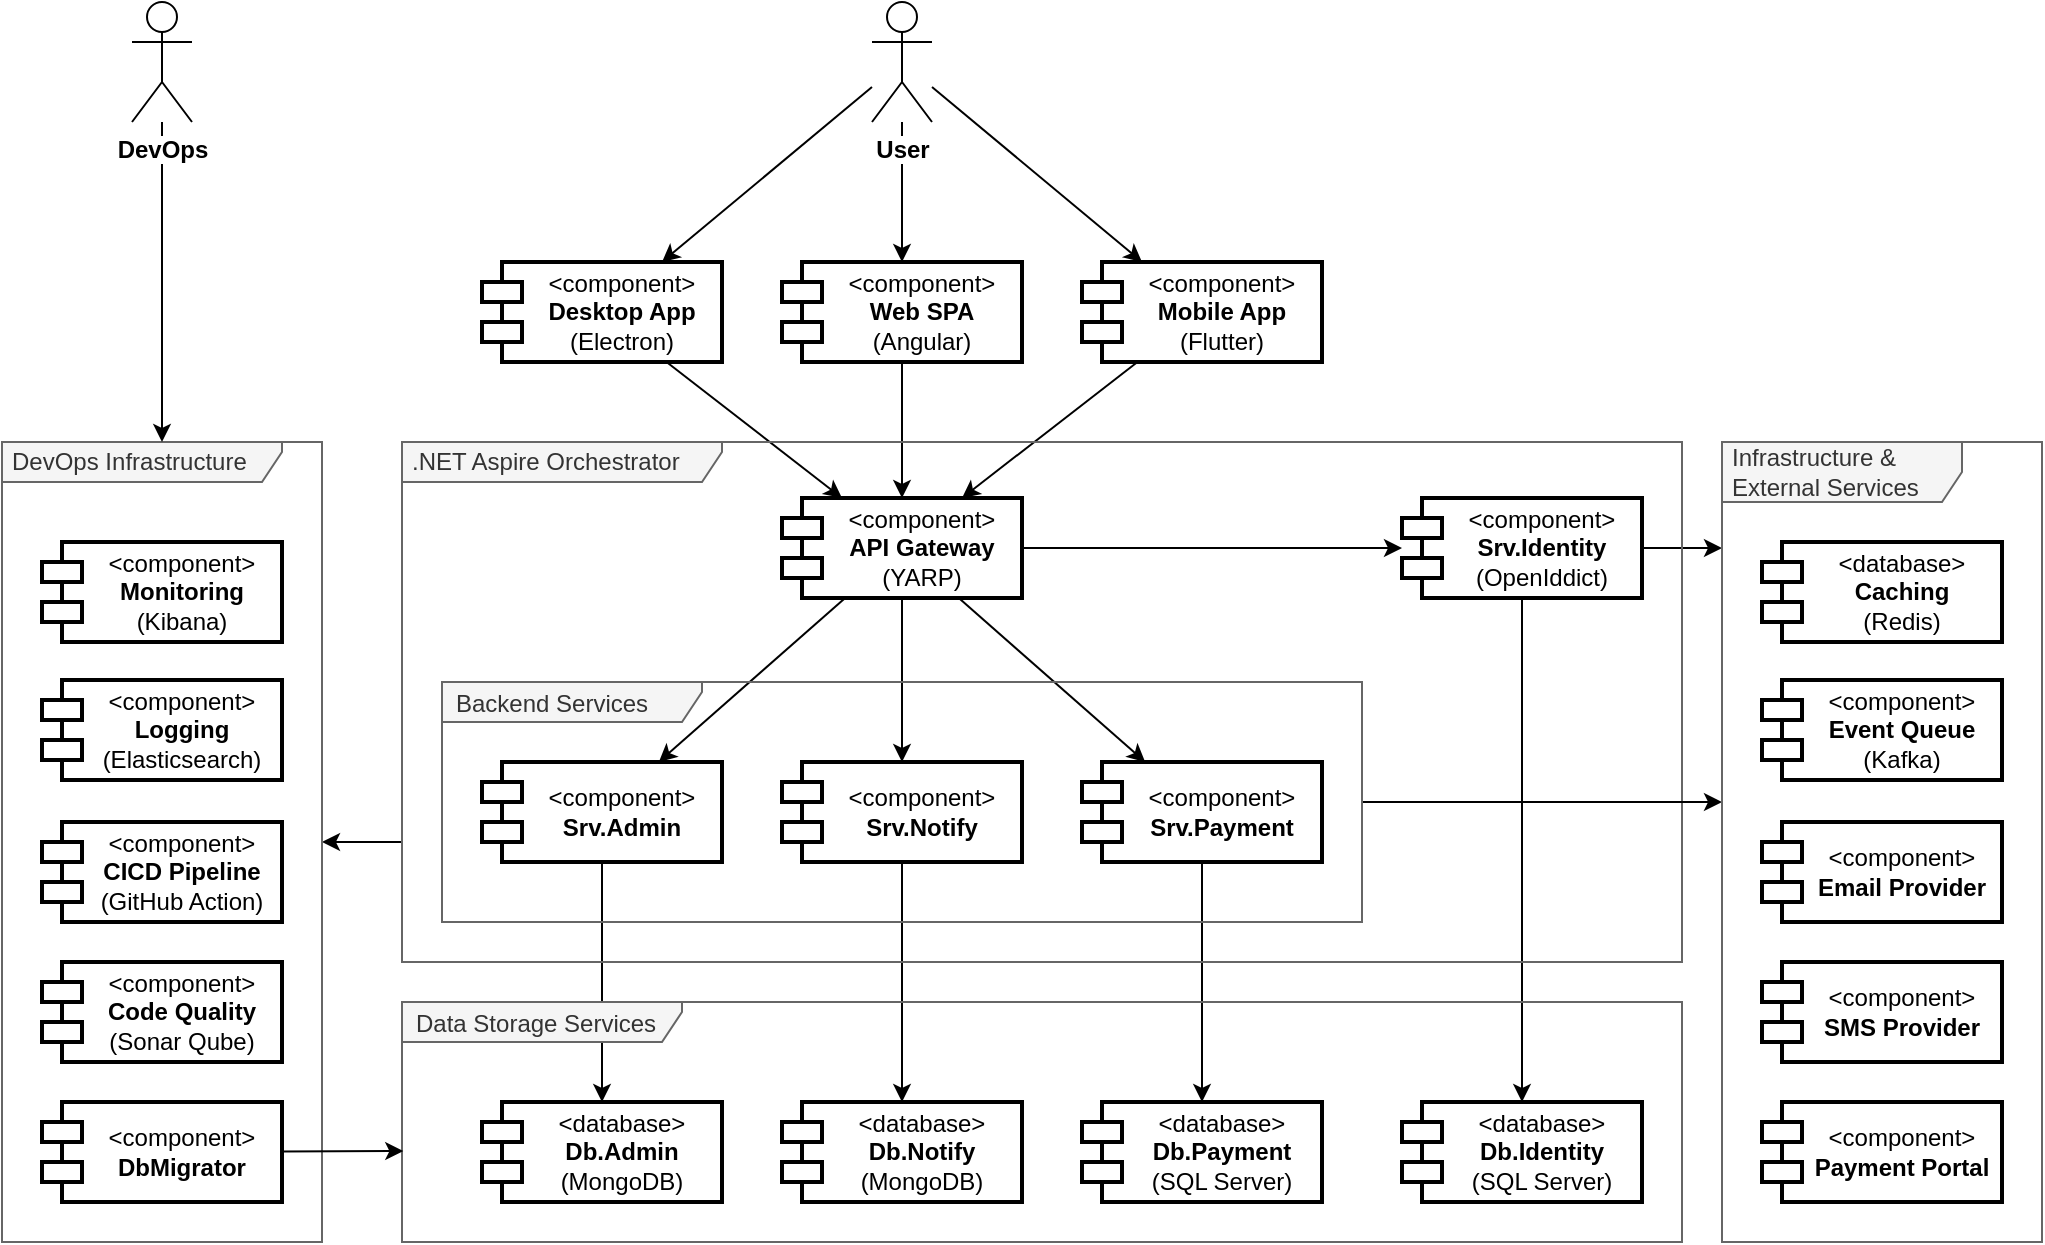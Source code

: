 <mxfile version="26.2.2">
  <diagram id="QDmd8LrB_lxBOB0TvEm6" name="UML Components">
    <mxGraphModel dx="1474" dy="856" grid="1" gridSize="10" guides="1" tooltips="1" connect="1" arrows="1" fold="1" page="1" pageScale="1" pageWidth="1169" pageHeight="827" math="0" shadow="0">
      <root>
        <mxCell id="0" />
        <mxCell id="1" parent="0" />
        <mxCell id="H-qkVdVbfqo9zfunlF1C-18" style="rounded=0;orthogonalLoop=1;jettySize=auto;html=1;" parent="1" source="P-aU9f7QzkivExIBkgLr-115" target="P-aU9f7QzkivExIBkgLr-131" edge="1">
          <mxGeometry relative="1" as="geometry" />
        </mxCell>
        <mxCell id="H-qkVdVbfqo9zfunlF1C-19" style="edgeStyle=orthogonalEdgeStyle;rounded=0;orthogonalLoop=1;jettySize=auto;html=1;" parent="1" source="P-aU9f7QzkivExIBkgLr-115" target="P-aU9f7QzkivExIBkgLr-129" edge="1">
          <mxGeometry relative="1" as="geometry" />
        </mxCell>
        <mxCell id="H-qkVdVbfqo9zfunlF1C-20" style="rounded=0;orthogonalLoop=1;jettySize=auto;html=1;" parent="1" source="P-aU9f7QzkivExIBkgLr-115" target="P-aU9f7QzkivExIBkgLr-130" edge="1">
          <mxGeometry relative="1" as="geometry" />
        </mxCell>
        <mxCell id="H-qkVdVbfqo9zfunlF1C-3" style="edgeStyle=orthogonalEdgeStyle;rounded=0;orthogonalLoop=1;jettySize=auto;html=1;" parent="1" source="P-aU9f7QzkivExIBkgLr-122" target="H-qkVdVbfqo9zfunlF1C-2" edge="1">
          <mxGeometry relative="1" as="geometry" />
        </mxCell>
        <mxCell id="H-qkVdVbfqo9zfunlF1C-11" style="edgeStyle=orthogonalEdgeStyle;rounded=0;orthogonalLoop=1;jettySize=auto;html=1;" parent="1" source="P-aU9f7QzkivExIBkgLr-122" target="H-qkVdVbfqo9zfunlF1C-9" edge="1">
          <mxGeometry relative="1" as="geometry">
            <Array as="points">
              <mxPoint x="870" y="413" />
              <mxPoint x="870" y="413" />
            </Array>
          </mxGeometry>
        </mxCell>
        <mxCell id="P-aU9f7QzkivExIBkgLr-122" value="&lt;div&gt;&amp;lt;component&amp;gt;&lt;/div&gt;&lt;b&gt;Srv.Identity&lt;/b&gt;&lt;div&gt;(OpenIddict)&lt;/div&gt;" style="shape=module;align=left;spacingLeft=20;align=center;verticalAlign=middle;whiteSpace=wrap;html=1;strokeColor=default;fontFamily=Helvetica;fontSize=12;fontColor=default;labelBackgroundColor=none;fillColor=default;strokeWidth=2;" parent="1" vertex="1">
          <mxGeometry x="720" y="388" width="120" height="50" as="geometry" />
        </mxCell>
        <mxCell id="P-aU9f7QzkivExIBkgLr-138" style="edgeStyle=orthogonalEdgeStyle;rounded=0;orthogonalLoop=1;jettySize=auto;html=1;fontFamily=Helvetica;fontSize=12;fontColor=default;labelBackgroundColor=none;" parent="1" source="P-aU9f7QzkivExIBkgLr-123" target="P-aU9f7QzkivExIBkgLr-133" edge="1">
          <mxGeometry relative="1" as="geometry" />
        </mxCell>
        <mxCell id="P-aU9f7QzkivExIBkgLr-123" value="&lt;div&gt;&amp;lt;component&amp;gt;&lt;/div&gt;&lt;b&gt;Srv.Admin&lt;/b&gt;" style="shape=module;align=left;spacingLeft=20;align=center;verticalAlign=middle;whiteSpace=wrap;html=1;strokeColor=default;fontFamily=Helvetica;fontSize=12;fontColor=default;labelBackgroundColor=none;fillColor=default;strokeWidth=2;" parent="1" vertex="1">
          <mxGeometry x="260" y="520" width="120" height="50" as="geometry" />
        </mxCell>
        <mxCell id="P-aU9f7QzkivExIBkgLr-137" style="edgeStyle=orthogonalEdgeStyle;rounded=0;orthogonalLoop=1;jettySize=auto;html=1;fontFamily=Helvetica;fontSize=12;fontColor=default;labelBackgroundColor=none;" parent="1" source="P-aU9f7QzkivExIBkgLr-124" target="P-aU9f7QzkivExIBkgLr-134" edge="1">
          <mxGeometry relative="1" as="geometry" />
        </mxCell>
        <mxCell id="P-aU9f7QzkivExIBkgLr-124" value="&lt;div&gt;&amp;lt;component&amp;gt;&lt;/div&gt;&lt;b&gt;Srv.Notify&lt;/b&gt;" style="shape=module;align=left;spacingLeft=20;align=center;verticalAlign=middle;whiteSpace=wrap;html=1;strokeColor=default;fontFamily=Helvetica;fontSize=12;fontColor=default;labelBackgroundColor=none;fillColor=default;strokeWidth=2;" parent="1" vertex="1">
          <mxGeometry x="410" y="520" width="120" height="50" as="geometry" />
        </mxCell>
        <mxCell id="P-aU9f7QzkivExIBkgLr-136" style="edgeStyle=orthogonalEdgeStyle;rounded=0;orthogonalLoop=1;jettySize=auto;html=1;fontFamily=Helvetica;fontSize=12;fontColor=default;labelBackgroundColor=none;" parent="1" source="P-aU9f7QzkivExIBkgLr-125" target="P-aU9f7QzkivExIBkgLr-135" edge="1">
          <mxGeometry relative="1" as="geometry" />
        </mxCell>
        <mxCell id="P-aU9f7QzkivExIBkgLr-125" value="&lt;div&gt;&amp;lt;component&amp;gt;&lt;/div&gt;&lt;b&gt;Srv.Payment&lt;/b&gt;" style="shape=module;align=left;spacingLeft=20;align=center;verticalAlign=middle;whiteSpace=wrap;html=1;strokeColor=default;fontFamily=Helvetica;fontSize=12;fontColor=default;labelBackgroundColor=none;fillColor=default;strokeWidth=2;" parent="1" vertex="1">
          <mxGeometry x="560" y="520" width="120" height="50" as="geometry" />
        </mxCell>
        <mxCell id="H-qkVdVbfqo9zfunlF1C-5" style="edgeStyle=orthogonalEdgeStyle;rounded=0;orthogonalLoop=1;jettySize=auto;html=1;" parent="1" source="P-aU9f7QzkivExIBkgLr-127" target="P-aU9f7QzkivExIBkgLr-122" edge="1">
          <mxGeometry relative="1" as="geometry" />
        </mxCell>
        <mxCell id="H-qkVdVbfqo9zfunlF1C-6" style="edgeStyle=orthogonalEdgeStyle;rounded=0;orthogonalLoop=1;jettySize=auto;html=1;" parent="1" source="P-aU9f7QzkivExIBkgLr-127" target="P-aU9f7QzkivExIBkgLr-124" edge="1">
          <mxGeometry relative="1" as="geometry" />
        </mxCell>
        <mxCell id="H-qkVdVbfqo9zfunlF1C-7" style="rounded=0;orthogonalLoop=1;jettySize=auto;html=1;" parent="1" source="P-aU9f7QzkivExIBkgLr-127" target="P-aU9f7QzkivExIBkgLr-125" edge="1">
          <mxGeometry relative="1" as="geometry" />
        </mxCell>
        <mxCell id="H-qkVdVbfqo9zfunlF1C-8" style="rounded=0;orthogonalLoop=1;jettySize=auto;html=1;" parent="1" source="P-aU9f7QzkivExIBkgLr-127" target="P-aU9f7QzkivExIBkgLr-123" edge="1">
          <mxGeometry relative="1" as="geometry" />
        </mxCell>
        <mxCell id="P-aU9f7QzkivExIBkgLr-127" value="&lt;div&gt;&amp;lt;component&amp;gt;&lt;/div&gt;&lt;b&gt;API Gateway&lt;/b&gt;&lt;div&gt;(YARP)&lt;/div&gt;" style="shape=module;align=left;spacingLeft=20;align=center;verticalAlign=middle;whiteSpace=wrap;html=1;strokeColor=default;fontFamily=Helvetica;fontSize=12;fontColor=default;labelBackgroundColor=none;fillColor=default;spacing=0;strokeWidth=2;" parent="1" vertex="1">
          <mxGeometry x="410" y="388" width="120" height="50" as="geometry" />
        </mxCell>
        <mxCell id="P-aU9f7QzkivExIBkgLr-128" value="&lt;div&gt;&amp;lt;database&amp;gt;&lt;/div&gt;&lt;b&gt;Caching&lt;/b&gt;&lt;div&gt;(Redis)&lt;/div&gt;" style="shape=module;align=left;spacingLeft=20;align=center;verticalAlign=middle;whiteSpace=wrap;html=1;strokeColor=default;fontFamily=Helvetica;fontSize=12;fontColor=default;labelBackgroundColor=none;fillColor=default;strokeWidth=2;" parent="1" vertex="1">
          <mxGeometry x="900" y="410" width="120" height="50" as="geometry" />
        </mxCell>
        <mxCell id="H-qkVdVbfqo9zfunlF1C-16" style="rounded=0;orthogonalLoop=1;jettySize=auto;html=1;exitX=0.5;exitY=1;exitDx=0;exitDy=0;entryX=0.5;entryY=0;entryDx=0;entryDy=0;" parent="1" source="P-aU9f7QzkivExIBkgLr-129" target="P-aU9f7QzkivExIBkgLr-127" edge="1">
          <mxGeometry relative="1" as="geometry" />
        </mxCell>
        <mxCell id="P-aU9f7QzkivExIBkgLr-129" value="&lt;div&gt;&amp;lt;component&amp;gt;&lt;/div&gt;&lt;b&gt;Web SPA&lt;/b&gt;&lt;br&gt;&lt;div&gt;(Angular)&lt;/div&gt;" style="shape=module;align=left;spacingLeft=20;align=center;verticalAlign=middle;whiteSpace=wrap;html=1;strokeColor=default;fontFamily=Helvetica;fontSize=12;fontColor=default;labelBackgroundColor=none;fillColor=default;spacing=0;strokeWidth=2;" parent="1" vertex="1">
          <mxGeometry x="410" y="270" width="120" height="50" as="geometry" />
        </mxCell>
        <mxCell id="H-qkVdVbfqo9zfunlF1C-17" style="rounded=0;orthogonalLoop=1;jettySize=auto;html=1;entryX=0.75;entryY=0;entryDx=0;entryDy=0;" parent="1" source="P-aU9f7QzkivExIBkgLr-130" target="P-aU9f7QzkivExIBkgLr-127" edge="1">
          <mxGeometry relative="1" as="geometry" />
        </mxCell>
        <mxCell id="P-aU9f7QzkivExIBkgLr-130" value="&lt;div&gt;&amp;lt;component&amp;gt;&lt;/div&gt;&lt;b&gt;Mobile App&lt;/b&gt;&lt;div&gt;(Flutter)&lt;/div&gt;" style="shape=module;align=left;spacingLeft=20;align=center;verticalAlign=middle;whiteSpace=wrap;html=1;strokeColor=default;fontFamily=Helvetica;fontSize=12;fontColor=default;labelBackgroundColor=none;fillColor=default;spacing=0;strokeWidth=2;" parent="1" vertex="1">
          <mxGeometry x="560" y="270" width="120" height="50" as="geometry" />
        </mxCell>
        <mxCell id="H-qkVdVbfqo9zfunlF1C-15" style="rounded=0;orthogonalLoop=1;jettySize=auto;html=1;entryX=0.25;entryY=0;entryDx=0;entryDy=0;" parent="1" source="P-aU9f7QzkivExIBkgLr-131" target="P-aU9f7QzkivExIBkgLr-127" edge="1">
          <mxGeometry relative="1" as="geometry" />
        </mxCell>
        <mxCell id="P-aU9f7QzkivExIBkgLr-131" value="&lt;div&gt;&amp;lt;component&amp;gt;&lt;/div&gt;&lt;b&gt;Desktop App&lt;/b&gt;&lt;div&gt;(Electron)&lt;/div&gt;" style="shape=module;align=left;spacingLeft=20;align=center;verticalAlign=middle;whiteSpace=wrap;html=1;strokeColor=default;fontFamily=Helvetica;fontSize=12;fontColor=default;labelBackgroundColor=none;fillColor=default;spacing=0;strokeWidth=2;" parent="1" vertex="1">
          <mxGeometry x="260" y="270" width="120" height="50" as="geometry" />
        </mxCell>
        <mxCell id="P-aU9f7QzkivExIBkgLr-132" value="&lt;div style=&quot;line-height: 70%;&quot;&gt;Data Storage Services&lt;/div&gt;" style="shape=umlFrame;whiteSpace=wrap;html=1;pointerEvents=0;strokeColor=#666666;align=left;verticalAlign=top;fontFamily=Helvetica;fontSize=12;fontColor=#333333;labelBackgroundColor=none;fillColor=#f5f5f5;width=140;height=20;spacingLeft=5;" parent="1" vertex="1">
          <mxGeometry x="220" y="640" width="640" height="120" as="geometry" />
        </mxCell>
        <mxCell id="P-aU9f7QzkivExIBkgLr-133" value="&lt;div&gt;&amp;lt;database&amp;gt;&lt;/div&gt;&lt;b&gt;Db.Admin&lt;/b&gt;&lt;div&gt;(MongoDB)&lt;/div&gt;" style="shape=module;align=left;spacingLeft=20;align=center;verticalAlign=middle;whiteSpace=wrap;html=1;strokeColor=default;fontFamily=Helvetica;fontSize=12;fontColor=default;labelBackgroundColor=none;fillColor=default;strokeWidth=2;" parent="1" vertex="1">
          <mxGeometry x="260" y="690" width="120" height="50" as="geometry" />
        </mxCell>
        <mxCell id="P-aU9f7QzkivExIBkgLr-134" value="&lt;div&gt;&amp;lt;database&amp;gt;&lt;/div&gt;&lt;b&gt;Db.Notify&lt;/b&gt;&lt;div&gt;(MongoDB)&lt;/div&gt;" style="shape=module;align=left;spacingLeft=20;align=center;verticalAlign=middle;whiteSpace=wrap;html=1;strokeColor=default;fontFamily=Helvetica;fontSize=12;fontColor=default;labelBackgroundColor=none;fillColor=default;strokeWidth=2;" parent="1" vertex="1">
          <mxGeometry x="410" y="690" width="120" height="50" as="geometry" />
        </mxCell>
        <mxCell id="P-aU9f7QzkivExIBkgLr-135" value="&lt;div&gt;&amp;lt;database&amp;gt;&lt;/div&gt;&lt;b&gt;Db.Payment&lt;/b&gt;&lt;div&gt;(SQL Server)&lt;/div&gt;" style="shape=module;align=left;spacingLeft=20;align=center;verticalAlign=middle;whiteSpace=wrap;html=1;strokeColor=default;fontFamily=Helvetica;fontSize=12;fontColor=default;labelBackgroundColor=none;fillColor=default;strokeWidth=2;" parent="1" vertex="1">
          <mxGeometry x="560" y="690" width="120" height="50" as="geometry" />
        </mxCell>
        <mxCell id="P-aU9f7QzkivExIBkgLr-140" value="&lt;div&gt;&amp;lt;component&amp;gt;&lt;/div&gt;&lt;b&gt;Email Provider&lt;/b&gt;" style="shape=module;align=left;spacingLeft=20;align=center;verticalAlign=middle;whiteSpace=wrap;html=1;strokeColor=default;fontFamily=Helvetica;fontSize=12;fontColor=default;labelBackgroundColor=none;fillColor=default;spacing=0;strokeWidth=2;" parent="1" vertex="1">
          <mxGeometry x="900" y="550" width="120" height="50" as="geometry" />
        </mxCell>
        <mxCell id="P-aU9f7QzkivExIBkgLr-141" value="&lt;div&gt;&amp;lt;component&amp;gt;&lt;/div&gt;&lt;b&gt;SMS Provider&lt;/b&gt;" style="shape=module;align=left;spacingLeft=20;align=center;verticalAlign=middle;whiteSpace=wrap;html=1;strokeColor=default;fontFamily=Helvetica;fontSize=12;fontColor=default;labelBackgroundColor=none;fillColor=default;spacing=0;strokeWidth=2;" parent="1" vertex="1">
          <mxGeometry x="900" y="620" width="120" height="50" as="geometry" />
        </mxCell>
        <mxCell id="P-aU9f7QzkivExIBkgLr-142" value="&lt;div&gt;&amp;lt;component&amp;gt;&lt;/div&gt;&lt;b&gt;Payment Portal&lt;/b&gt;" style="shape=module;align=left;spacingLeft=20;align=center;verticalAlign=middle;whiteSpace=wrap;html=1;strokeColor=default;fontFamily=Helvetica;fontSize=12;fontColor=default;labelBackgroundColor=none;fillColor=default;spacing=0;strokeWidth=2;" parent="1" vertex="1">
          <mxGeometry x="900" y="690" width="120" height="50" as="geometry" />
        </mxCell>
        <mxCell id="H-qkVdVbfqo9zfunlF1C-2" value="&lt;div&gt;&amp;lt;database&amp;gt;&lt;/div&gt;&lt;b&gt;Db.Identity&lt;/b&gt;&lt;div&gt;(SQL Server)&lt;/div&gt;" style="shape=module;align=left;spacingLeft=20;align=center;verticalAlign=middle;whiteSpace=wrap;html=1;strokeColor=default;fontFamily=Helvetica;fontSize=12;fontColor=default;labelBackgroundColor=none;fillColor=default;strokeWidth=2;" parent="1" vertex="1">
          <mxGeometry x="720" y="690" width="120" height="50" as="geometry" />
        </mxCell>
        <mxCell id="H-qkVdVbfqo9zfunlF1C-28" style="shape=connector;rounded=0;orthogonalLoop=1;jettySize=auto;html=1;strokeColor=default;align=center;verticalAlign=middle;fontFamily=Helvetica;fontSize=11;fontColor=default;labelBackgroundColor=default;endArrow=classic;edgeStyle=orthogonalEdgeStyle;" parent="1" source="H-qkVdVbfqo9zfunlF1C-4" target="H-qkVdVbfqo9zfunlF1C-21" edge="1">
          <mxGeometry relative="1" as="geometry">
            <Array as="points">
              <mxPoint x="210" y="560" />
              <mxPoint x="210" y="560" />
            </Array>
          </mxGeometry>
        </mxCell>
        <mxCell id="H-qkVdVbfqo9zfunlF1C-4" value=".NET Aspire Orchestrator" style="shape=umlFrame;whiteSpace=wrap;html=1;pointerEvents=0;strokeColor=#666666;align=left;verticalAlign=middle;fontFamily=Helvetica;fontSize=12;fontColor=#333333;labelBackgroundColor=none;fillColor=#f5f5f5;width=160;height=20;spacing=0;spacingLeft=5;" parent="1" vertex="1">
          <mxGeometry x="220" y="360" width="640" height="260" as="geometry" />
        </mxCell>
        <mxCell id="H-qkVdVbfqo9zfunlF1C-14" style="edgeStyle=orthogonalEdgeStyle;rounded=0;orthogonalLoop=1;jettySize=auto;html=1;" parent="1" source="P-aU9f7QzkivExIBkgLr-126" target="H-qkVdVbfqo9zfunlF1C-9" edge="1">
          <mxGeometry relative="1" as="geometry">
            <Array as="points">
              <mxPoint x="840" y="540" />
              <mxPoint x="840" y="540" />
            </Array>
          </mxGeometry>
        </mxCell>
        <mxCell id="P-aU9f7QzkivExIBkgLr-126" value="&lt;div style=&quot;line-height: 70%;&quot;&gt;Backend Services&lt;/div&gt;" style="shape=umlFrame;whiteSpace=wrap;html=1;pointerEvents=0;strokeColor=#666666;align=left;verticalAlign=top;fontFamily=Helvetica;fontSize=12;fontColor=#333333;labelBackgroundColor=none;fillColor=#f5f5f5;width=130;height=20;spacingLeft=5;" parent="1" vertex="1">
          <mxGeometry x="240" y="480" width="460" height="120" as="geometry" />
        </mxCell>
        <mxCell id="H-qkVdVbfqo9zfunlF1C-9" value="Infrastructure &amp;amp; External Services" style="shape=umlFrame;whiteSpace=wrap;html=1;pointerEvents=0;strokeColor=#666666;align=left;verticalAlign=middle;fontFamily=Helvetica;fontSize=12;fontColor=#333333;labelBackgroundColor=none;fillColor=#f5f5f5;width=120;height=30;spacing=0;spacingLeft=5;" parent="1" vertex="1">
          <mxGeometry x="880" y="360" width="160" height="400" as="geometry" />
        </mxCell>
        <mxCell id="H-qkVdVbfqo9zfunlF1C-10" value="&lt;div&gt;&amp;lt;component&amp;gt;&lt;/div&gt;&lt;b&gt;Event Queue&lt;/b&gt;&lt;br&gt;&lt;div&gt;(Kafka)&lt;/div&gt;" style="shape=module;align=left;spacingLeft=20;align=center;verticalAlign=middle;whiteSpace=wrap;html=1;strokeColor=default;fontFamily=Helvetica;fontSize=12;fontColor=default;labelBackgroundColor=none;fillColor=default;strokeWidth=2;" parent="1" vertex="1">
          <mxGeometry x="900" y="479" width="120" height="50" as="geometry" />
        </mxCell>
        <mxCell id="P-aU9f7QzkivExIBkgLr-115" value="&lt;span style=&quot;background-color: light-dark(#ffffff, var(--ge-dark-color, #121212));&quot;&gt;User&lt;/span&gt;" style="shape=umlActor;verticalLabelPosition=bottom;verticalAlign=top;html=1;labelBackgroundColor=none;fontStyle=1" parent="1" vertex="1">
          <mxGeometry x="455" y="140" width="30" height="60" as="geometry" />
        </mxCell>
        <mxCell id="H-qkVdVbfqo9zfunlF1C-21" value="DevOps Infrastructure" style="shape=umlFrame;whiteSpace=wrap;html=1;pointerEvents=0;strokeColor=#666666;align=left;verticalAlign=middle;fontFamily=Helvetica;fontSize=12;fontColor=#333333;labelBackgroundColor=none;fillColor=#f5f5f5;width=140;height=20;spacing=0;spacingLeft=5;" parent="1" vertex="1">
          <mxGeometry x="20" y="360" width="160" height="400" as="geometry" />
        </mxCell>
        <mxCell id="H-qkVdVbfqo9zfunlF1C-22" value="&lt;div&gt;&amp;lt;component&amp;gt;&lt;/div&gt;&lt;b&gt;Monitoring&lt;/b&gt;&lt;div&gt;(Kibana)&lt;/div&gt;" style="shape=module;align=left;spacingLeft=20;align=center;verticalAlign=middle;whiteSpace=wrap;html=1;strokeColor=default;fontFamily=Helvetica;fontSize=12;fontColor=default;labelBackgroundColor=none;fillColor=default;strokeWidth=2;" parent="1" vertex="1">
          <mxGeometry x="40" y="410" width="120" height="50" as="geometry" />
        </mxCell>
        <mxCell id="H-qkVdVbfqo9zfunlF1C-23" value="&lt;div&gt;&amp;lt;component&amp;gt;&lt;/div&gt;&lt;b&gt;Logging&lt;/b&gt;&lt;div&gt;(Elasticsearch)&lt;/div&gt;" style="shape=module;align=left;spacingLeft=20;align=center;verticalAlign=middle;whiteSpace=wrap;html=1;strokeColor=default;fontFamily=Helvetica;fontSize=12;fontColor=default;labelBackgroundColor=none;fillColor=default;strokeWidth=2;" parent="1" vertex="1">
          <mxGeometry x="40" y="479" width="120" height="50" as="geometry" />
        </mxCell>
        <mxCell id="H-qkVdVbfqo9zfunlF1C-24" value="&lt;div&gt;&amp;lt;component&amp;gt;&lt;/div&gt;&lt;div&gt;&lt;b&gt;CICD Pipeline&lt;/b&gt;&lt;/div&gt;&lt;div&gt;(GitHub Action)&lt;/div&gt;" style="shape=module;align=left;spacingLeft=20;align=center;verticalAlign=middle;whiteSpace=wrap;html=1;strokeColor=default;fontFamily=Helvetica;fontSize=12;fontColor=default;labelBackgroundColor=none;fillColor=default;strokeWidth=2;" parent="1" vertex="1">
          <mxGeometry x="40" y="550" width="120" height="50" as="geometry" />
        </mxCell>
        <mxCell id="H-qkVdVbfqo9zfunlF1C-25" value="&lt;div&gt;&amp;lt;component&amp;gt;&lt;/div&gt;&lt;div&gt;&lt;b&gt;Code Quality&lt;/b&gt;&lt;/div&gt;&lt;div&gt;(Sonar Qube)&lt;/div&gt;" style="shape=module;align=left;spacingLeft=20;align=center;verticalAlign=middle;whiteSpace=wrap;html=1;strokeColor=default;fontFamily=Helvetica;fontSize=12;fontColor=default;labelBackgroundColor=none;fillColor=default;strokeWidth=2;" parent="1" vertex="1">
          <mxGeometry x="40" y="620" width="120" height="50" as="geometry" />
        </mxCell>
        <mxCell id="H-qkVdVbfqo9zfunlF1C-27" style="edgeStyle=none;shape=connector;rounded=0;orthogonalLoop=1;jettySize=auto;html=1;strokeColor=default;align=center;verticalAlign=middle;fontFamily=Helvetica;fontSize=11;fontColor=default;labelBackgroundColor=default;endArrow=classic;" parent="1" source="H-qkVdVbfqo9zfunlF1C-26" target="H-qkVdVbfqo9zfunlF1C-21" edge="1">
          <mxGeometry relative="1" as="geometry" />
        </mxCell>
        <mxCell id="H-qkVdVbfqo9zfunlF1C-26" value="&lt;span style=&quot;background-color: light-dark(#ffffff, var(--ge-dark-color, #121212));&quot;&gt;DevOps&lt;/span&gt;" style="shape=umlActor;verticalLabelPosition=bottom;verticalAlign=top;html=1;labelBackgroundColor=none;fontStyle=1" parent="1" vertex="1">
          <mxGeometry x="85" y="140" width="30" height="60" as="geometry" />
        </mxCell>
        <mxCell id="co_zn2qAjey8aU0vLPHe-2" style="edgeStyle=none;shape=connector;rounded=0;orthogonalLoop=1;jettySize=auto;html=1;strokeColor=default;align=center;verticalAlign=middle;fontFamily=Helvetica;fontSize=11;fontColor=default;labelBackgroundColor=default;endArrow=classic;entryX=0.001;entryY=0.621;entryDx=0;entryDy=0;entryPerimeter=0;" parent="1" source="co_zn2qAjey8aU0vLPHe-1" target="P-aU9f7QzkivExIBkgLr-132" edge="1">
          <mxGeometry relative="1" as="geometry" />
        </mxCell>
        <mxCell id="co_zn2qAjey8aU0vLPHe-1" value="&lt;div&gt;&amp;lt;component&amp;gt;&lt;/div&gt;&lt;div&gt;&lt;span style=&quot;background-color: transparent; color: light-dark(rgb(0, 0, 0), rgb(255, 255, 255));&quot;&gt;&lt;b&gt;DbMigrator&lt;/b&gt;&lt;/span&gt;&lt;/div&gt;" style="shape=module;align=left;spacingLeft=20;align=center;verticalAlign=middle;whiteSpace=wrap;html=1;strokeColor=default;fontFamily=Helvetica;fontSize=12;fontColor=default;labelBackgroundColor=none;fillColor=default;strokeWidth=2;" parent="1" vertex="1">
          <mxGeometry x="40" y="690" width="120" height="50" as="geometry" />
        </mxCell>
      </root>
    </mxGraphModel>
  </diagram>
</mxfile>
